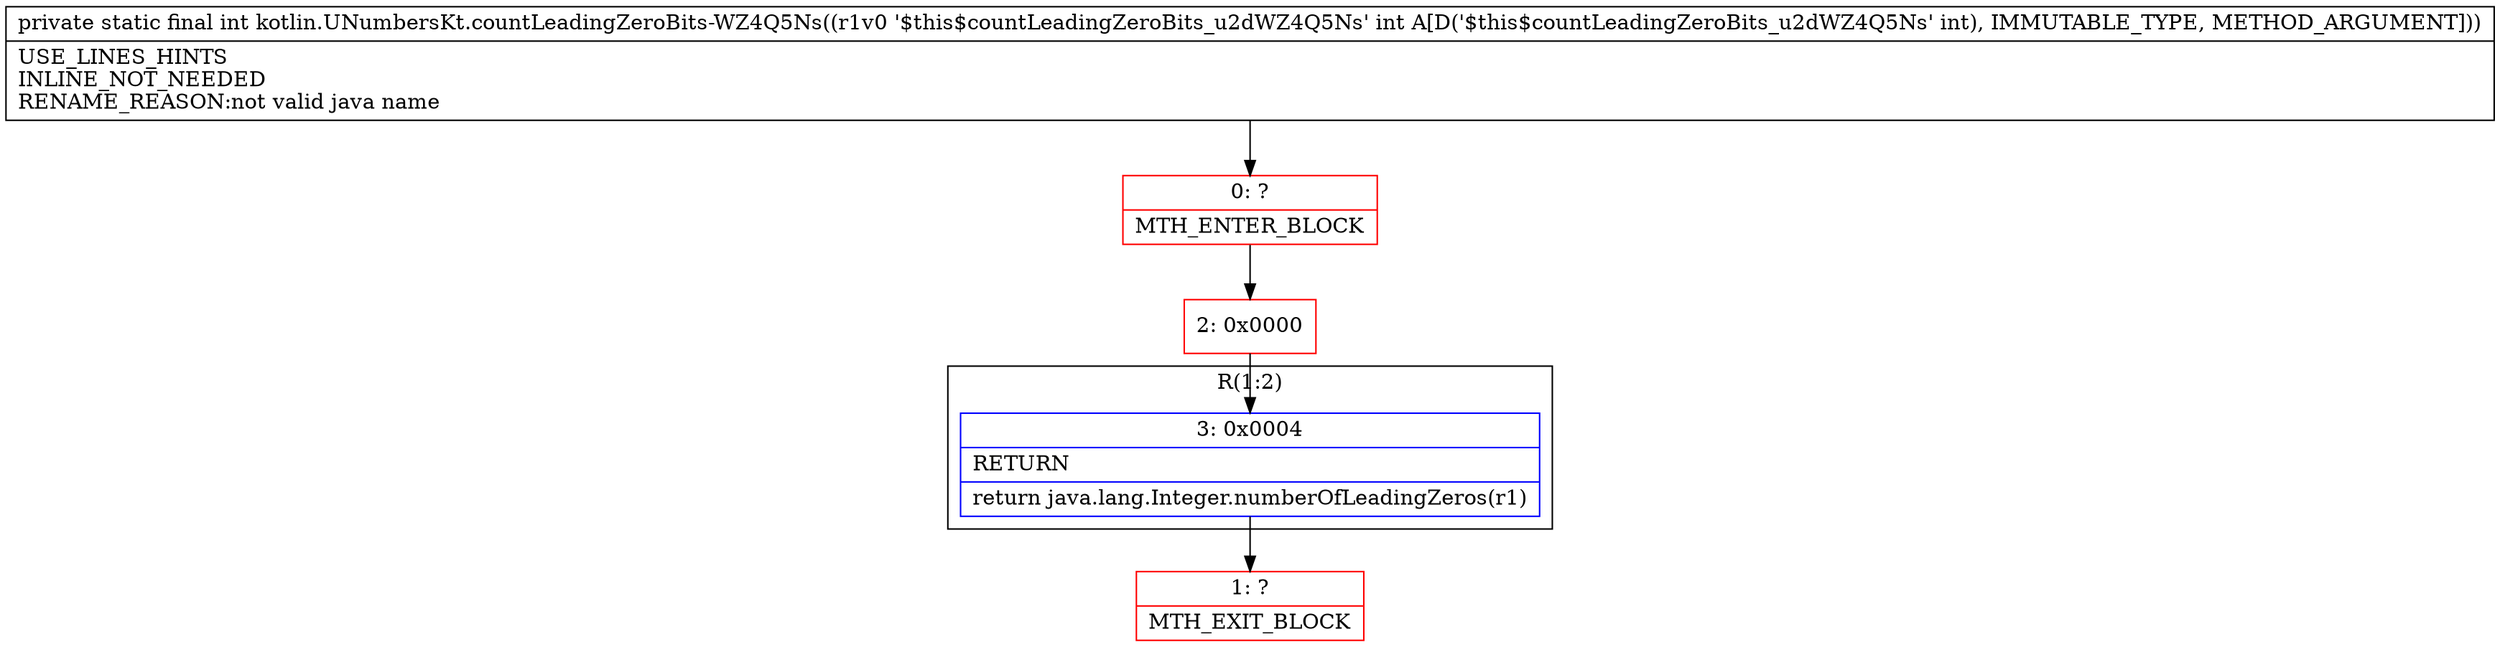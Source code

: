 digraph "CFG forkotlin.UNumbersKt.countLeadingZeroBits\-WZ4Q5Ns(I)I" {
subgraph cluster_Region_997415507 {
label = "R(1:2)";
node [shape=record,color=blue];
Node_3 [shape=record,label="{3\:\ 0x0004|RETURN\l|return java.lang.Integer.numberOfLeadingZeros(r1)\l}"];
}
Node_0 [shape=record,color=red,label="{0\:\ ?|MTH_ENTER_BLOCK\l}"];
Node_2 [shape=record,color=red,label="{2\:\ 0x0000}"];
Node_1 [shape=record,color=red,label="{1\:\ ?|MTH_EXIT_BLOCK\l}"];
MethodNode[shape=record,label="{private static final int kotlin.UNumbersKt.countLeadingZeroBits\-WZ4Q5Ns((r1v0 '$this$countLeadingZeroBits_u2dWZ4Q5Ns' int A[D('$this$countLeadingZeroBits_u2dWZ4Q5Ns' int), IMMUTABLE_TYPE, METHOD_ARGUMENT]))  | USE_LINES_HINTS\lINLINE_NOT_NEEDED\lRENAME_REASON:not valid java name\l}"];
MethodNode -> Node_0;Node_3 -> Node_1;
Node_0 -> Node_2;
Node_2 -> Node_3;
}

